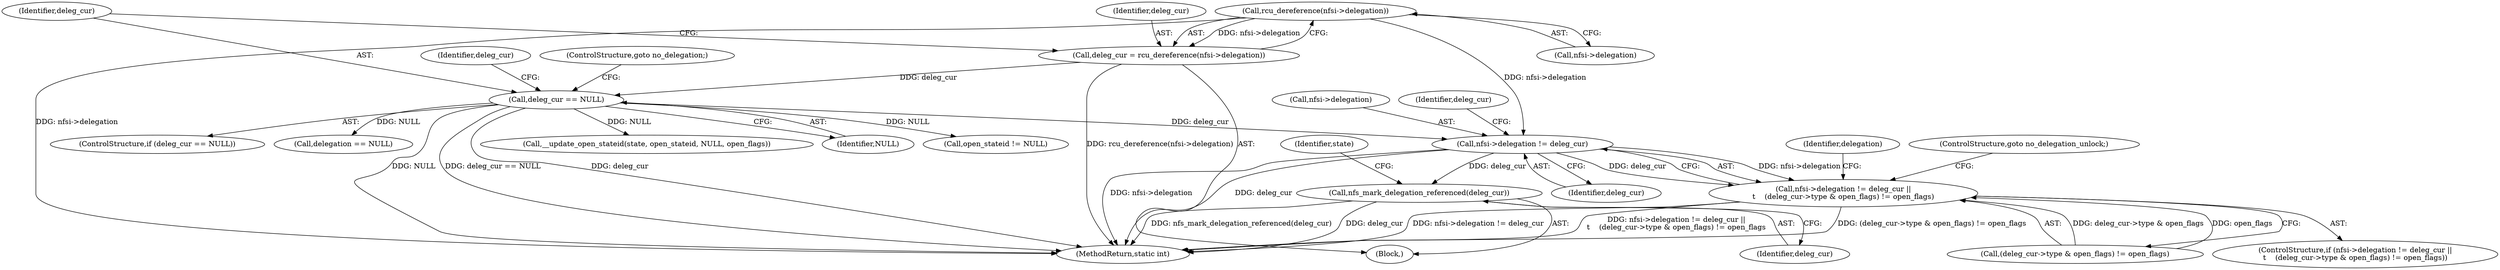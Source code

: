 digraph "0_linux_dc0b027dfadfcb8a5504f7d8052754bf8d501ab9_25@pointer" {
"1000142" [label="(Call,nfsi->delegation != deleg_cur)"];
"1000126" [label="(Call,rcu_dereference(nfsi->delegation))"];
"1000131" [label="(Call,deleg_cur == NULL)"];
"1000124" [label="(Call,deleg_cur = rcu_dereference(nfsi->delegation))"];
"1000141" [label="(Call,nfsi->delegation != deleg_cur ||\n\t    (deleg_cur->type & open_flags) != open_flags)"];
"1000180" [label="(Call,nfs_mark_delegation_referenced(deleg_cur))"];
"1000219" [label="(MethodReturn,static int)"];
"1000142" [label="(Call,nfsi->delegation != deleg_cur)"];
"1000183" [label="(Identifier,state)"];
"1000130" [label="(ControlStructure,if (deleg_cur == NULL))"];
"1000105" [label="(Block,)"];
"1000132" [label="(Identifier,deleg_cur)"];
"1000125" [label="(Identifier,deleg_cur)"];
"1000156" [label="(Call,delegation == NULL)"];
"1000143" [label="(Call,nfsi->delegation)"];
"1000180" [label="(Call,nfs_mark_delegation_referenced(deleg_cur))"];
"1000157" [label="(Identifier,delegation)"];
"1000134" [label="(ControlStructure,goto no_delegation;)"];
"1000126" [label="(Call,rcu_dereference(nfsi->delegation))"];
"1000147" [label="(Call,(deleg_cur->type & open_flags) != open_flags)"];
"1000141" [label="(Call,nfsi->delegation != deleg_cur ||\n\t    (deleg_cur->type & open_flags) != open_flags)"];
"1000150" [label="(Identifier,deleg_cur)"];
"1000181" [label="(Identifier,deleg_cur)"];
"1000124" [label="(Call,deleg_cur = rcu_dereference(nfsi->delegation))"];
"1000209" [label="(Call,__update_open_stateid(state, open_stateid, NULL, open_flags))"];
"1000133" [label="(Identifier,NULL)"];
"1000138" [label="(Identifier,deleg_cur)"];
"1000127" [label="(Call,nfsi->delegation)"];
"1000205" [label="(Call,open_stateid != NULL)"];
"1000131" [label="(Call,deleg_cur == NULL)"];
"1000146" [label="(Identifier,deleg_cur)"];
"1000140" [label="(ControlStructure,if (nfsi->delegation != deleg_cur ||\n\t    (deleg_cur->type & open_flags) != open_flags))"];
"1000154" [label="(ControlStructure,goto no_delegation_unlock;)"];
"1000142" -> "1000141"  [label="AST: "];
"1000142" -> "1000146"  [label="CFG: "];
"1000143" -> "1000142"  [label="AST: "];
"1000146" -> "1000142"  [label="AST: "];
"1000150" -> "1000142"  [label="CFG: "];
"1000141" -> "1000142"  [label="CFG: "];
"1000142" -> "1000219"  [label="DDG: deleg_cur"];
"1000142" -> "1000219"  [label="DDG: nfsi->delegation"];
"1000142" -> "1000141"  [label="DDG: nfsi->delegation"];
"1000142" -> "1000141"  [label="DDG: deleg_cur"];
"1000126" -> "1000142"  [label="DDG: nfsi->delegation"];
"1000131" -> "1000142"  [label="DDG: deleg_cur"];
"1000142" -> "1000180"  [label="DDG: deleg_cur"];
"1000126" -> "1000124"  [label="AST: "];
"1000126" -> "1000127"  [label="CFG: "];
"1000127" -> "1000126"  [label="AST: "];
"1000124" -> "1000126"  [label="CFG: "];
"1000126" -> "1000219"  [label="DDG: nfsi->delegation"];
"1000126" -> "1000124"  [label="DDG: nfsi->delegation"];
"1000131" -> "1000130"  [label="AST: "];
"1000131" -> "1000133"  [label="CFG: "];
"1000132" -> "1000131"  [label="AST: "];
"1000133" -> "1000131"  [label="AST: "];
"1000134" -> "1000131"  [label="CFG: "];
"1000138" -> "1000131"  [label="CFG: "];
"1000131" -> "1000219"  [label="DDG: deleg_cur"];
"1000131" -> "1000219"  [label="DDG: NULL"];
"1000131" -> "1000219"  [label="DDG: deleg_cur == NULL"];
"1000124" -> "1000131"  [label="DDG: deleg_cur"];
"1000131" -> "1000156"  [label="DDG: NULL"];
"1000131" -> "1000205"  [label="DDG: NULL"];
"1000131" -> "1000209"  [label="DDG: NULL"];
"1000124" -> "1000105"  [label="AST: "];
"1000125" -> "1000124"  [label="AST: "];
"1000132" -> "1000124"  [label="CFG: "];
"1000124" -> "1000219"  [label="DDG: rcu_dereference(nfsi->delegation)"];
"1000141" -> "1000140"  [label="AST: "];
"1000141" -> "1000147"  [label="CFG: "];
"1000147" -> "1000141"  [label="AST: "];
"1000154" -> "1000141"  [label="CFG: "];
"1000157" -> "1000141"  [label="CFG: "];
"1000141" -> "1000219"  [label="DDG: nfsi->delegation != deleg_cur"];
"1000141" -> "1000219"  [label="DDG: nfsi->delegation != deleg_cur ||\n\t    (deleg_cur->type & open_flags) != open_flags"];
"1000141" -> "1000219"  [label="DDG: (deleg_cur->type & open_flags) != open_flags"];
"1000147" -> "1000141"  [label="DDG: deleg_cur->type & open_flags"];
"1000147" -> "1000141"  [label="DDG: open_flags"];
"1000180" -> "1000105"  [label="AST: "];
"1000180" -> "1000181"  [label="CFG: "];
"1000181" -> "1000180"  [label="AST: "];
"1000183" -> "1000180"  [label="CFG: "];
"1000180" -> "1000219"  [label="DDG: deleg_cur"];
"1000180" -> "1000219"  [label="DDG: nfs_mark_delegation_referenced(deleg_cur)"];
}
